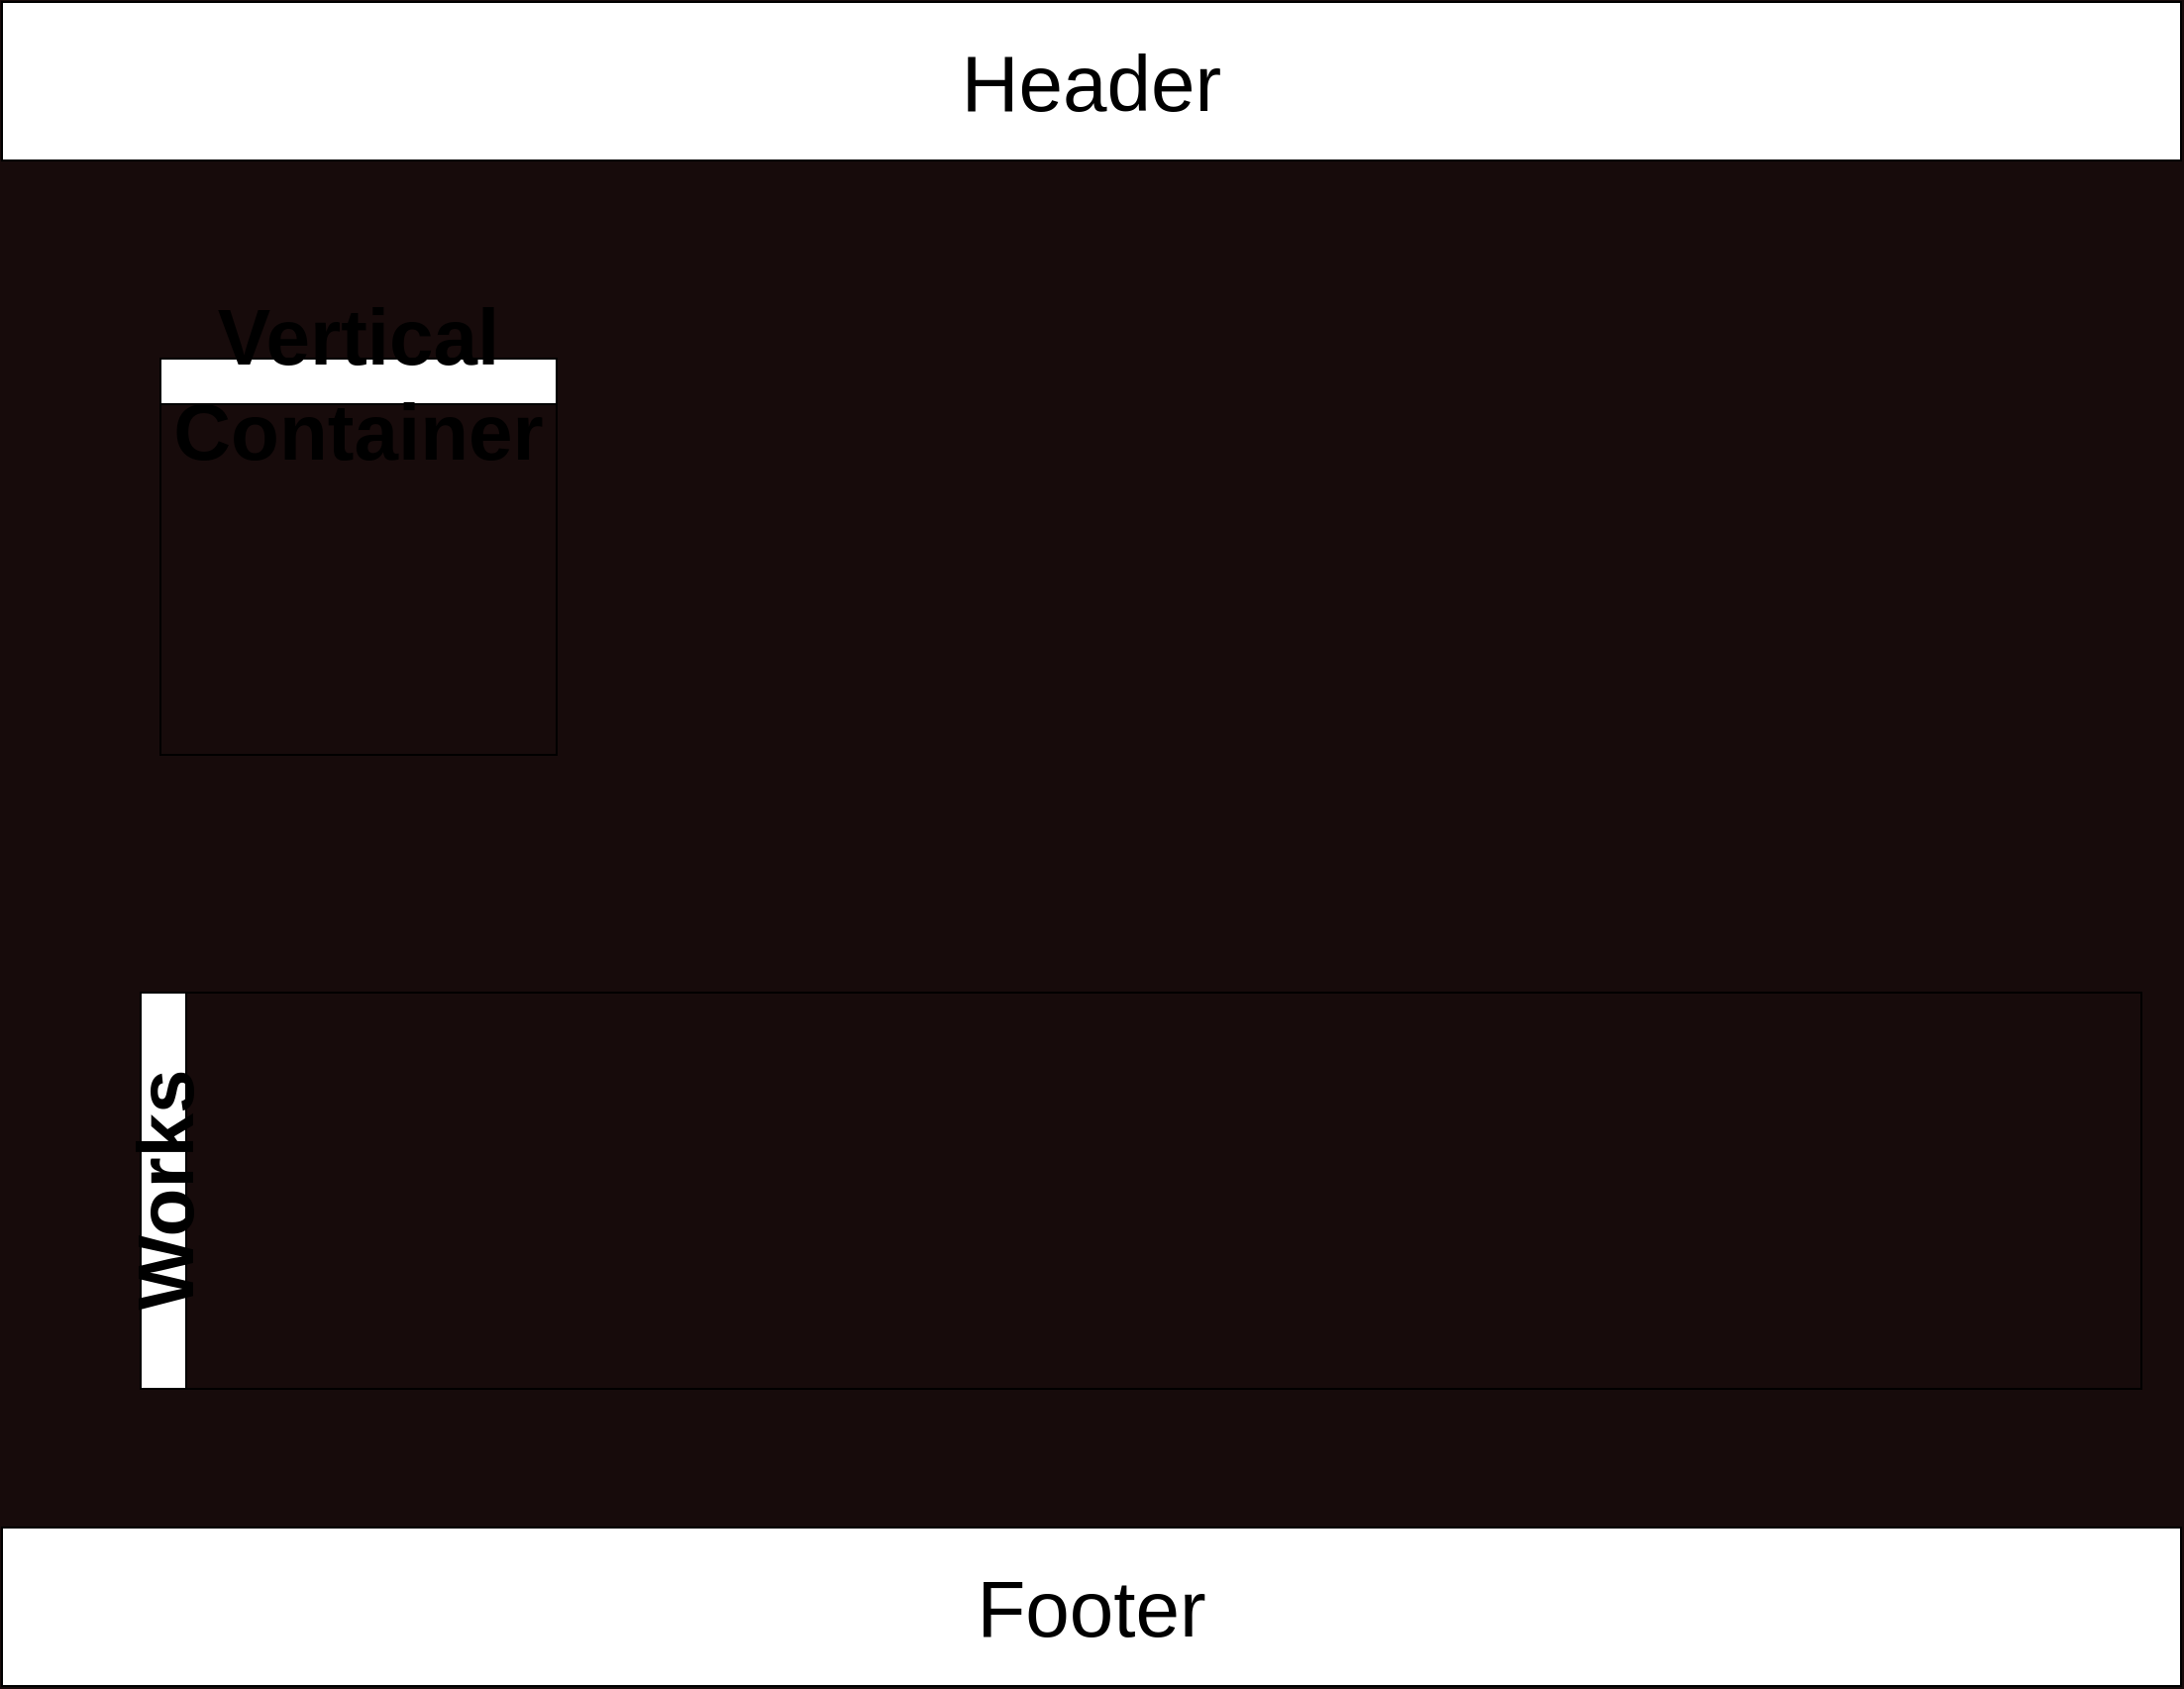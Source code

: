 <mxfile>
    <diagram id="3D8qayv-RzPZKjCu5fc2" name="Page-1">
        <mxGraphModel dx="1440" dy="1060" grid="1" gridSize="10" guides="1" tooltips="1" connect="1" arrows="1" fold="1" page="1" pageScale="1" pageWidth="1100" pageHeight="850" background="#170B0B" math="0" shadow="0">
            <root>
                <mxCell id="0"/>
                <mxCell id="1" parent="0"/>
                <mxCell id="4" value="&lt;font style=&quot;font-size: 40px;&quot;&gt;Header&lt;/font&gt;" style="rounded=0;whiteSpace=wrap;html=1;" vertex="1" parent="1">
                    <mxGeometry width="1100" height="80" as="geometry"/>
                </mxCell>
                <mxCell id="5" value="&lt;font style=&quot;font-size: 40px;&quot;&gt;Footer&lt;/font&gt;" style="rounded=0;whiteSpace=wrap;html=1;" vertex="1" parent="1">
                    <mxGeometry y="770" width="1100" height="80" as="geometry"/>
                </mxCell>
                <mxCell id="7" value="Works" style="swimlane;horizontal=0;whiteSpace=wrap;html=1;strokeWidth=1;fontSize=40;" vertex="1" parent="1">
                    <mxGeometry x="70" y="500" width="1010" height="200" as="geometry"/>
                </mxCell>
                <mxCell id="9" value="Vertical Container" style="swimlane;whiteSpace=wrap;html=1;strokeWidth=1;fontSize=40;" vertex="1" parent="1">
                    <mxGeometry x="80" y="180" width="200" height="200" as="geometry"/>
                </mxCell>
            </root>
        </mxGraphModel>
    </diagram>
</mxfile>